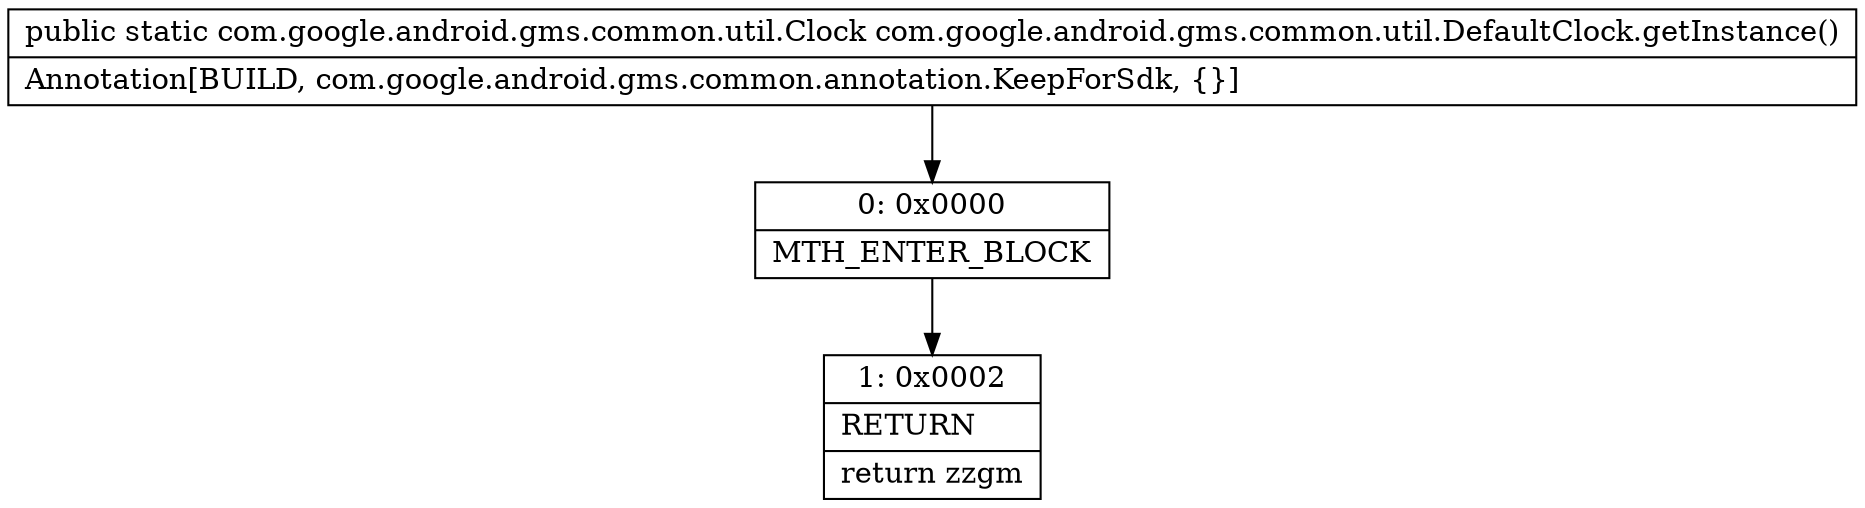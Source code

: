 digraph "CFG forcom.google.android.gms.common.util.DefaultClock.getInstance()Lcom\/google\/android\/gms\/common\/util\/Clock;" {
Node_0 [shape=record,label="{0\:\ 0x0000|MTH_ENTER_BLOCK\l}"];
Node_1 [shape=record,label="{1\:\ 0x0002|RETURN\l|return zzgm\l}"];
MethodNode[shape=record,label="{public static com.google.android.gms.common.util.Clock com.google.android.gms.common.util.DefaultClock.getInstance()  | Annotation[BUILD, com.google.android.gms.common.annotation.KeepForSdk, \{\}]\l}"];
MethodNode -> Node_0;
Node_0 -> Node_1;
}

